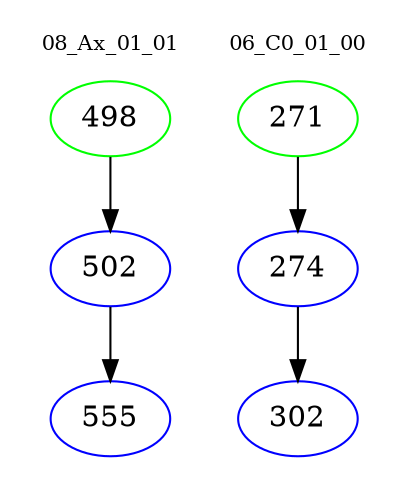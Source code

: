 digraph{
subgraph cluster_0 {
color = white
label = "08_Ax_01_01";
fontsize=10;
T0_498 [label="498", color="green"]
T0_498 -> T0_502 [color="black"]
T0_502 [label="502", color="blue"]
T0_502 -> T0_555 [color="black"]
T0_555 [label="555", color="blue"]
}
subgraph cluster_1 {
color = white
label = "06_C0_01_00";
fontsize=10;
T1_271 [label="271", color="green"]
T1_271 -> T1_274 [color="black"]
T1_274 [label="274", color="blue"]
T1_274 -> T1_302 [color="black"]
T1_302 [label="302", color="blue"]
}
}
